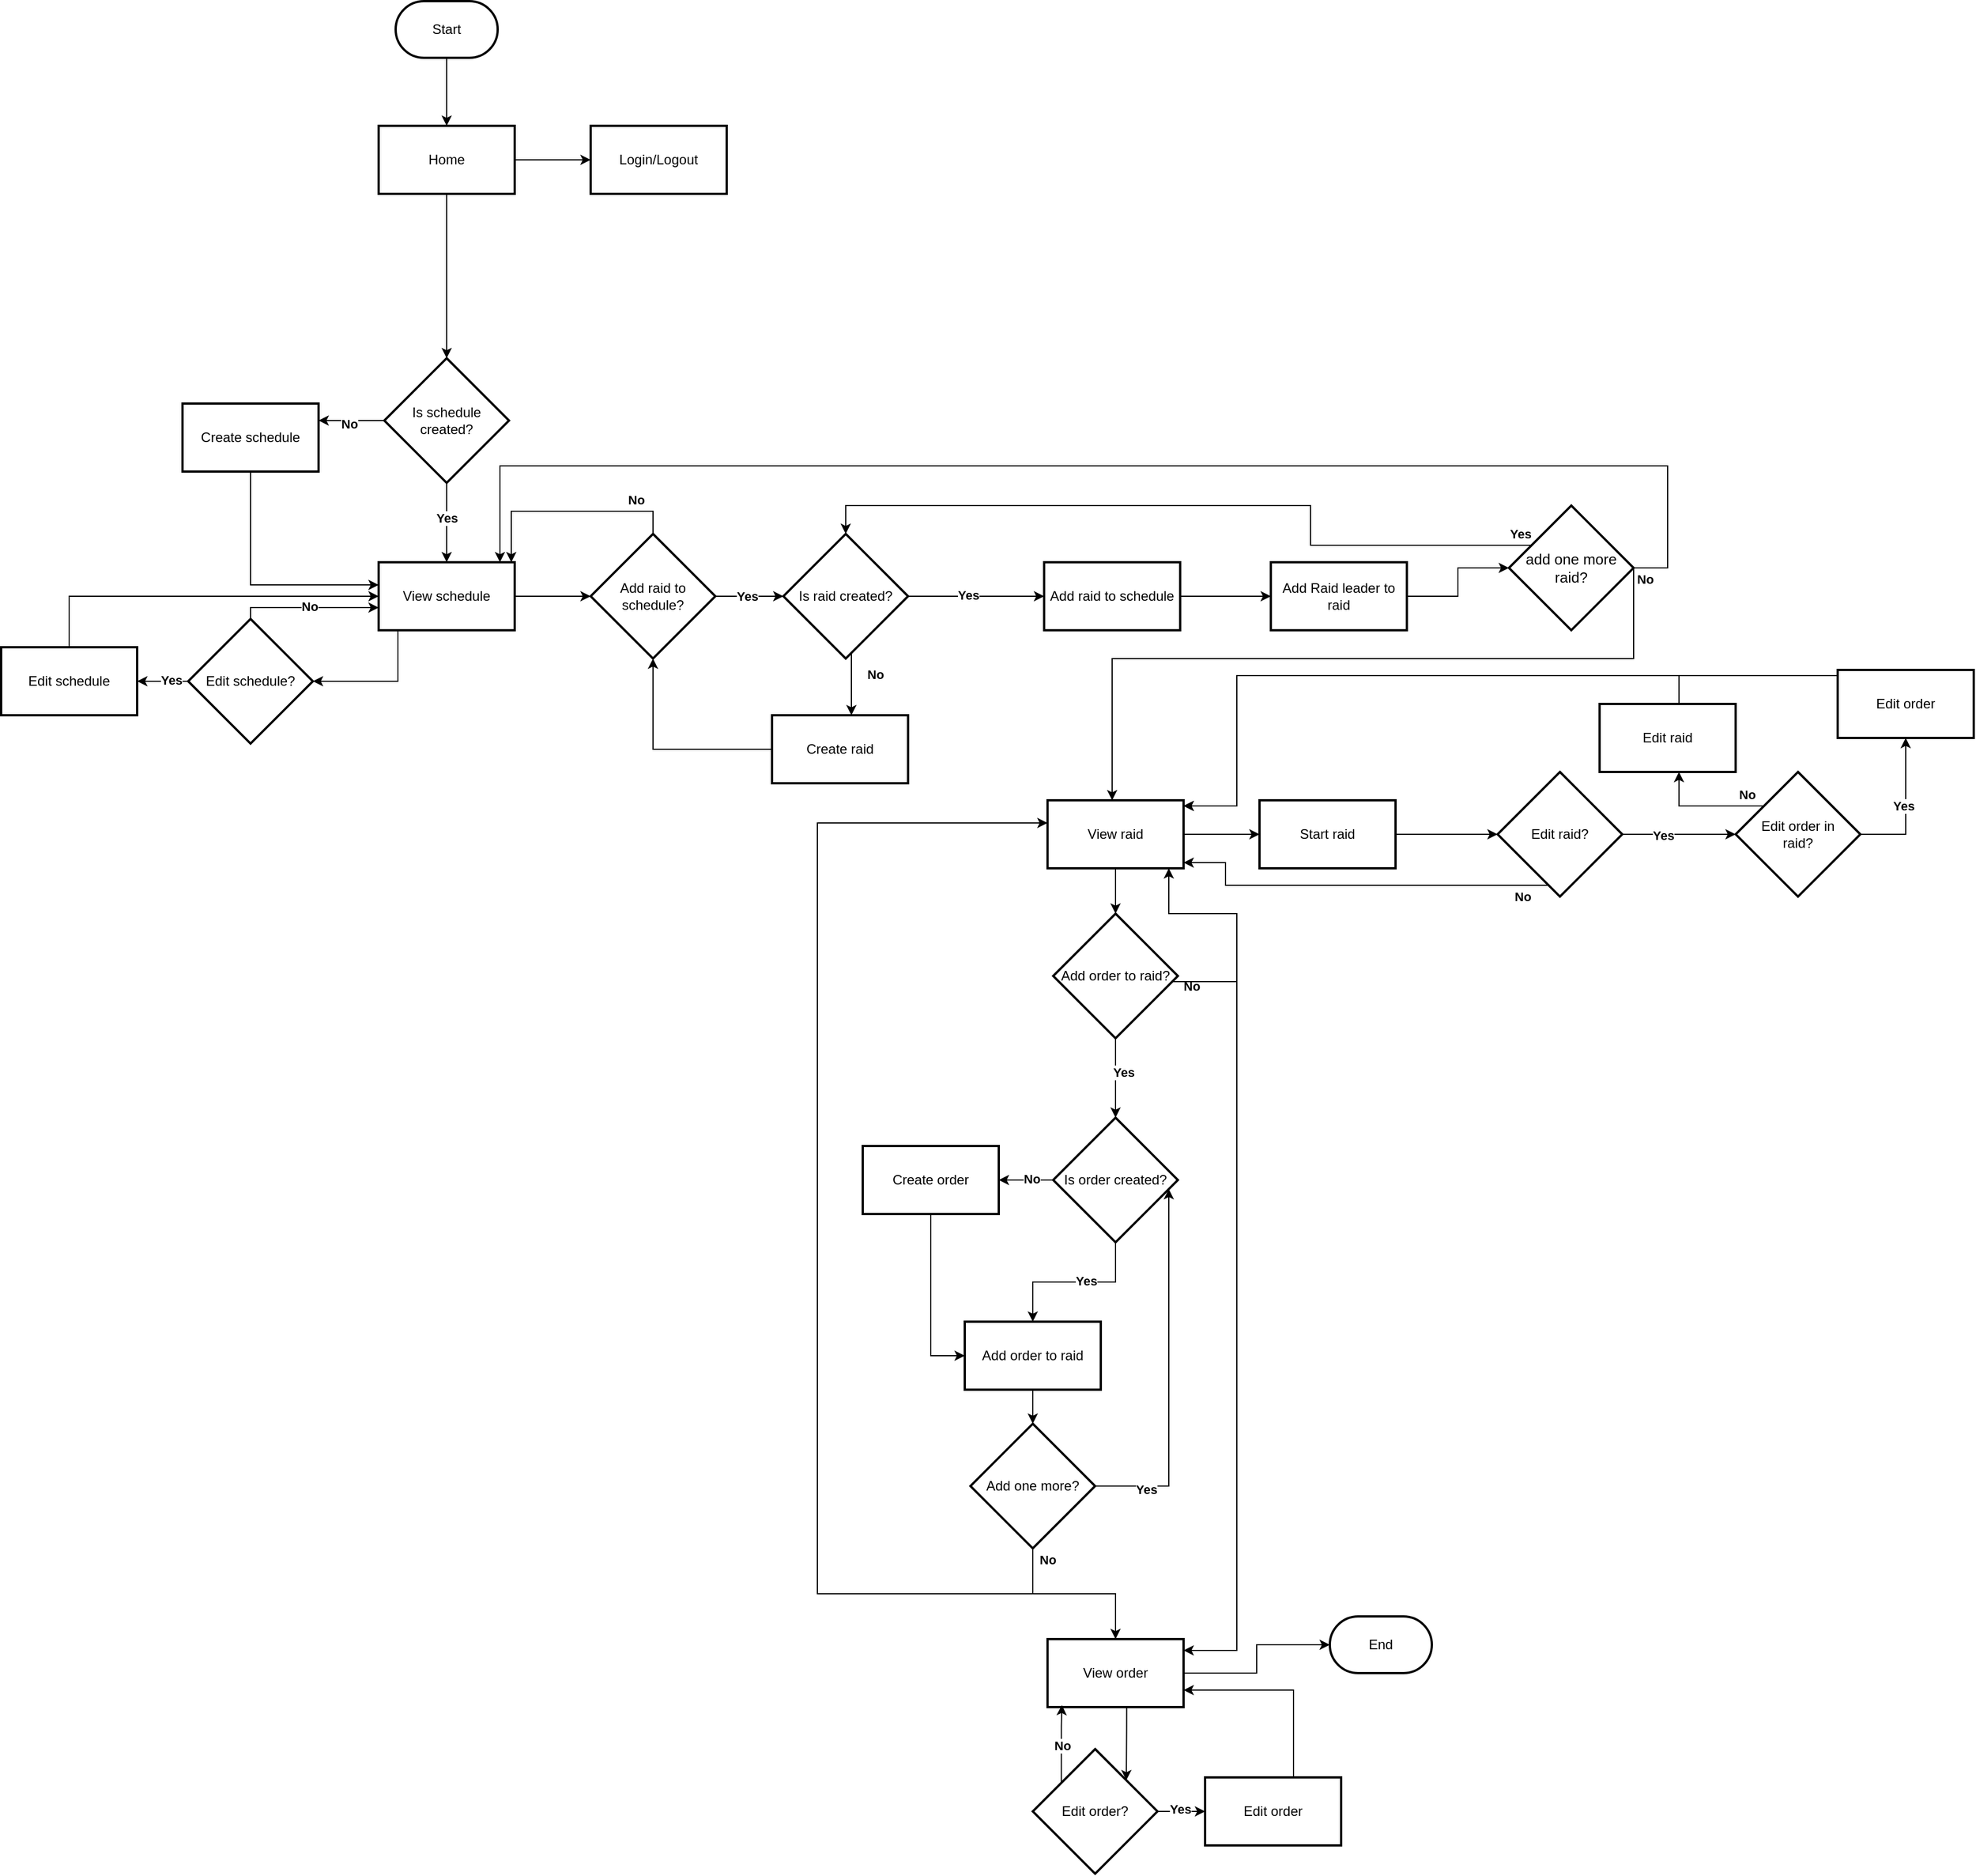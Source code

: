 <mxfile version="24.0.7" type="device">
  <diagram name="Страница — 1" id="7OQRktCnMxn6a3vghL9-">
    <mxGraphModel dx="-2081" dy="-30" grid="1" gridSize="10" guides="1" tooltips="1" connect="1" arrows="1" fold="1" page="1" pageScale="1" pageWidth="1169" pageHeight="827" math="0" shadow="0">
      <root>
        <mxCell id="0" />
        <mxCell id="1" parent="0" />
        <mxCell id="2JVEBRkklE1UxMJGmCin-64" value="" style="edgeStyle=orthogonalEdgeStyle;rounded=0;orthogonalLoop=1;jettySize=auto;html=1;" parent="1" source="2JVEBRkklE1UxMJGmCin-65" target="2JVEBRkklE1UxMJGmCin-68" edge="1">
          <mxGeometry relative="1" as="geometry" />
        </mxCell>
        <mxCell id="2JVEBRkklE1UxMJGmCin-65" value="Start" style="html=1;dashed=0;whiteSpace=wrap;shape=mxgraph.dfd.start;strokeWidth=2;" parent="1" vertex="1">
          <mxGeometry x="4708" y="1290" width="90" height="50" as="geometry" />
        </mxCell>
        <mxCell id="2JVEBRkklE1UxMJGmCin-66" value="" style="edgeStyle=orthogonalEdgeStyle;rounded=0;orthogonalLoop=1;jettySize=auto;html=1;" parent="1" source="2JVEBRkklE1UxMJGmCin-68" target="2JVEBRkklE1UxMJGmCin-69" edge="1">
          <mxGeometry relative="1" as="geometry" />
        </mxCell>
        <mxCell id="JwfLAMGaiQ_cneSkLYKq-1" style="edgeStyle=orthogonalEdgeStyle;rounded=0;orthogonalLoop=1;jettySize=auto;html=1;" parent="1" source="2JVEBRkklE1UxMJGmCin-68" target="2JVEBRkklE1UxMJGmCin-128" edge="1">
          <mxGeometry relative="1" as="geometry" />
        </mxCell>
        <mxCell id="2JVEBRkklE1UxMJGmCin-68" value="Home" style="whiteSpace=wrap;html=1;dashed=0;strokeWidth=2;" parent="1" vertex="1">
          <mxGeometry x="4693" y="1400" width="120" height="60" as="geometry" />
        </mxCell>
        <mxCell id="2JVEBRkklE1UxMJGmCin-69" value="Login/Logout" style="whiteSpace=wrap;html=1;dashed=0;strokeWidth=2;" parent="1" vertex="1">
          <mxGeometry x="4880" y="1400" width="120" height="60" as="geometry" />
        </mxCell>
        <mxCell id="2JVEBRkklE1UxMJGmCin-70" style="edgeStyle=orthogonalEdgeStyle;rounded=0;orthogonalLoop=1;jettySize=auto;html=1;entryX=1;entryY=0;entryDx=0;entryDy=0;exitX=0.582;exitY=0.97;exitDx=0;exitDy=0;exitPerimeter=0;" parent="1" source="2JVEBRkklE1UxMJGmCin-72" target="2JVEBRkklE1UxMJGmCin-87" edge="1">
          <mxGeometry relative="1" as="geometry">
            <mxPoint x="5345" y="2552" as="targetPoint" />
            <Array as="points" />
          </mxGeometry>
        </mxCell>
        <mxCell id="2JVEBRkklE1UxMJGmCin-71" style="edgeStyle=orthogonalEdgeStyle;rounded=0;orthogonalLoop=1;jettySize=auto;html=1;" parent="1" source="2JVEBRkklE1UxMJGmCin-72" target="2JVEBRkklE1UxMJGmCin-86" edge="1">
          <mxGeometry relative="1" as="geometry" />
        </mxCell>
        <mxCell id="2JVEBRkklE1UxMJGmCin-72" value="View order" style="whiteSpace=wrap;html=1;dashed=0;strokeWidth=2;" parent="1" vertex="1">
          <mxGeometry x="5283" y="2735" width="120" height="60" as="geometry" />
        </mxCell>
        <mxCell id="2JVEBRkklE1UxMJGmCin-73" value="" style="edgeStyle=orthogonalEdgeStyle;rounded=0;orthogonalLoop=1;jettySize=auto;html=1;" parent="1" source="2JVEBRkklE1UxMJGmCin-77" target="2JVEBRkklE1UxMJGmCin-79" edge="1">
          <mxGeometry relative="1" as="geometry" />
        </mxCell>
        <mxCell id="2JVEBRkklE1UxMJGmCin-74" value="No" style="edgeLabel;html=1;align=center;verticalAlign=middle;resizable=0;points=[];fontStyle=1" parent="2JVEBRkklE1UxMJGmCin-73" vertex="1" connectable="0">
          <mxGeometry x="-0.2" y="-1" relative="1" as="geometry">
            <mxPoint as="offset" />
          </mxGeometry>
        </mxCell>
        <mxCell id="2JVEBRkklE1UxMJGmCin-75" value="" style="edgeStyle=orthogonalEdgeStyle;rounded=0;orthogonalLoop=1;jettySize=auto;html=1;" parent="1" source="2JVEBRkklE1UxMJGmCin-77" target="2JVEBRkklE1UxMJGmCin-117" edge="1">
          <mxGeometry relative="1" as="geometry" />
        </mxCell>
        <mxCell id="2JVEBRkklE1UxMJGmCin-76" value="Yes" style="edgeLabel;html=1;align=center;verticalAlign=middle;resizable=0;points=[];fontStyle=1" parent="2JVEBRkklE1UxMJGmCin-75" vertex="1" connectable="0">
          <mxGeometry x="-0.138" y="-1" relative="1" as="geometry">
            <mxPoint as="offset" />
          </mxGeometry>
        </mxCell>
        <mxCell id="2JVEBRkklE1UxMJGmCin-77" value="Is order created?" style="rhombus;whiteSpace=wrap;html=1;dashed=0;strokeWidth=2;" parent="1" vertex="1">
          <mxGeometry x="5288" y="2275" width="110" height="110" as="geometry" />
        </mxCell>
        <mxCell id="2JVEBRkklE1UxMJGmCin-78" style="edgeStyle=orthogonalEdgeStyle;rounded=0;orthogonalLoop=1;jettySize=auto;html=1;" parent="1" source="2JVEBRkklE1UxMJGmCin-79" target="2JVEBRkklE1UxMJGmCin-117" edge="1">
          <mxGeometry relative="1" as="geometry">
            <Array as="points">
              <mxPoint x="5180" y="2485" />
            </Array>
          </mxGeometry>
        </mxCell>
        <mxCell id="2JVEBRkklE1UxMJGmCin-79" value="Create order" style="whiteSpace=wrap;html=1;dashed=0;strokeWidth=2;" parent="1" vertex="1">
          <mxGeometry x="5120" y="2300" width="120" height="60" as="geometry" />
        </mxCell>
        <mxCell id="2JVEBRkklE1UxMJGmCin-80" style="edgeStyle=orthogonalEdgeStyle;rounded=0;orthogonalLoop=1;jettySize=auto;html=1;entryX=0.106;entryY=0.97;entryDx=0;entryDy=0;exitX=0.229;exitY=0.29;exitDx=0;exitDy=0;exitPerimeter=0;entryPerimeter=0;" parent="1" source="2JVEBRkklE1UxMJGmCin-87" target="2JVEBRkklE1UxMJGmCin-72" edge="1">
          <mxGeometry relative="1" as="geometry">
            <mxPoint x="5320" y="2553" as="sourcePoint" />
            <Array as="points" />
          </mxGeometry>
        </mxCell>
        <mxCell id="2JVEBRkklE1UxMJGmCin-81" value="No" style="edgeLabel;html=1;align=center;verticalAlign=middle;resizable=0;points=[];fontStyle=1" parent="2JVEBRkklE1UxMJGmCin-80" vertex="1" connectable="0">
          <mxGeometry x="-0.007" y="-1" relative="1" as="geometry">
            <mxPoint as="offset" />
          </mxGeometry>
        </mxCell>
        <mxCell id="2JVEBRkklE1UxMJGmCin-82" value="" style="edgeStyle=orthogonalEdgeStyle;rounded=0;orthogonalLoop=1;jettySize=auto;html=1;" parent="1" source="2JVEBRkklE1UxMJGmCin-87" target="2JVEBRkklE1UxMJGmCin-85" edge="1">
          <mxGeometry relative="1" as="geometry">
            <mxPoint x="5388" y="2595" as="sourcePoint" />
          </mxGeometry>
        </mxCell>
        <mxCell id="2JVEBRkklE1UxMJGmCin-83" value="Yes" style="edgeLabel;html=1;align=center;verticalAlign=middle;resizable=0;points=[];fontStyle=1" parent="2JVEBRkklE1UxMJGmCin-82" vertex="1" connectable="0">
          <mxGeometry x="-0.058" y="2" relative="1" as="geometry">
            <mxPoint as="offset" />
          </mxGeometry>
        </mxCell>
        <mxCell id="2JVEBRkklE1UxMJGmCin-84" style="edgeStyle=orthogonalEdgeStyle;rounded=0;orthogonalLoop=1;jettySize=auto;html=1;entryX=1;entryY=0.75;entryDx=0;entryDy=0;exitX=0.5;exitY=0;exitDx=0;exitDy=0;" parent="1" source="2JVEBRkklE1UxMJGmCin-85" target="2JVEBRkklE1UxMJGmCin-72" edge="1">
          <mxGeometry relative="1" as="geometry">
            <Array as="points">
              <mxPoint x="5500" y="2857" />
              <mxPoint x="5500" y="2780" />
            </Array>
          </mxGeometry>
        </mxCell>
        <mxCell id="2JVEBRkklE1UxMJGmCin-85" value="Edit order" style="whiteSpace=wrap;html=1;dashed=0;strokeWidth=2;" parent="1" vertex="1">
          <mxGeometry x="5422" y="2857" width="120" height="60" as="geometry" />
        </mxCell>
        <mxCell id="2JVEBRkklE1UxMJGmCin-86" value="End" style="html=1;dashed=0;whiteSpace=wrap;shape=mxgraph.dfd.start;strokeWidth=2;" parent="1" vertex="1">
          <mxGeometry x="5532" y="2715" width="90" height="50" as="geometry" />
        </mxCell>
        <mxCell id="2JVEBRkklE1UxMJGmCin-87" value="Edit order?" style="rhombus;whiteSpace=wrap;html=1;dashed=0;strokeWidth=2;" parent="1" vertex="1">
          <mxGeometry x="5270" y="2832" width="110" height="110" as="geometry" />
        </mxCell>
        <mxCell id="2JVEBRkklE1UxMJGmCin-88" value="" style="edgeStyle=orthogonalEdgeStyle;rounded=0;orthogonalLoop=1;jettySize=auto;html=1;" parent="1" source="2JVEBRkklE1UxMJGmCin-93" target="2JVEBRkklE1UxMJGmCin-77" edge="1">
          <mxGeometry relative="1" as="geometry" />
        </mxCell>
        <mxCell id="2JVEBRkklE1UxMJGmCin-89" value="Yes" style="edgeLabel;html=1;align=center;verticalAlign=middle;resizable=0;points=[];fontStyle=1" parent="2JVEBRkklE1UxMJGmCin-88" vertex="1" connectable="0">
          <mxGeometry x="-0.272" y="-1" relative="1" as="geometry">
            <mxPoint x="8" y="4" as="offset" />
          </mxGeometry>
        </mxCell>
        <mxCell id="2JVEBRkklE1UxMJGmCin-90" style="edgeStyle=orthogonalEdgeStyle;rounded=0;orthogonalLoop=1;jettySize=auto;html=1;" parent="1" source="2JVEBRkklE1UxMJGmCin-93" target="2JVEBRkklE1UxMJGmCin-98" edge="1">
          <mxGeometry relative="1" as="geometry">
            <Array as="points">
              <mxPoint x="5450" y="2155" />
              <mxPoint x="5450" y="2095" />
              <mxPoint x="5390" y="2095" />
            </Array>
          </mxGeometry>
        </mxCell>
        <mxCell id="2JVEBRkklE1UxMJGmCin-91" value="No" style="edgeLabel;html=1;align=center;verticalAlign=middle;resizable=0;points=[];fontStyle=1" parent="2JVEBRkklE1UxMJGmCin-90" vertex="1" connectable="0">
          <mxGeometry x="-0.177" y="1" relative="1" as="geometry">
            <mxPoint x="-39" y="36" as="offset" />
          </mxGeometry>
        </mxCell>
        <mxCell id="2JVEBRkklE1UxMJGmCin-92" style="edgeStyle=orthogonalEdgeStyle;rounded=0;orthogonalLoop=1;jettySize=auto;html=1;" parent="1" source="2JVEBRkklE1UxMJGmCin-93" target="2JVEBRkklE1UxMJGmCin-72" edge="1">
          <mxGeometry relative="1" as="geometry">
            <Array as="points">
              <mxPoint x="5450" y="2155" />
              <mxPoint x="5450" y="2745" />
            </Array>
          </mxGeometry>
        </mxCell>
        <mxCell id="2JVEBRkklE1UxMJGmCin-93" value="Add order to raid?" style="rhombus;whiteSpace=wrap;html=1;dashed=0;strokeWidth=2;" parent="1" vertex="1">
          <mxGeometry x="5288" y="2095" width="110" height="110" as="geometry" />
        </mxCell>
        <mxCell id="2JVEBRkklE1UxMJGmCin-96" value="" style="edgeStyle=orthogonalEdgeStyle;rounded=0;orthogonalLoop=1;jettySize=auto;html=1;" parent="1" source="2JVEBRkklE1UxMJGmCin-98" target="2JVEBRkklE1UxMJGmCin-100" edge="1">
          <mxGeometry relative="1" as="geometry" />
        </mxCell>
        <mxCell id="2JVEBRkklE1UxMJGmCin-97" value="" style="edgeStyle=orthogonalEdgeStyle;rounded=0;orthogonalLoop=1;jettySize=auto;html=1;" parent="1" source="2JVEBRkklE1UxMJGmCin-98" target="2JVEBRkklE1UxMJGmCin-93" edge="1">
          <mxGeometry relative="1" as="geometry" />
        </mxCell>
        <mxCell id="2JVEBRkklE1UxMJGmCin-98" value="View raid" style="whiteSpace=wrap;html=1;dashed=0;strokeWidth=2;" parent="1" vertex="1">
          <mxGeometry x="5283" y="1995" width="120" height="60" as="geometry" />
        </mxCell>
        <mxCell id="2JVEBRkklE1UxMJGmCin-99" value="" style="edgeStyle=orthogonalEdgeStyle;rounded=0;orthogonalLoop=1;jettySize=auto;html=1;" parent="1" source="2JVEBRkklE1UxMJGmCin-100" target="2JVEBRkklE1UxMJGmCin-106" edge="1">
          <mxGeometry relative="1" as="geometry" />
        </mxCell>
        <mxCell id="2JVEBRkklE1UxMJGmCin-100" value="Start raid" style="whiteSpace=wrap;html=1;dashed=0;strokeWidth=2;" parent="1" vertex="1">
          <mxGeometry x="5470" y="1995" width="120" height="60" as="geometry" />
        </mxCell>
        <mxCell id="2JVEBRkklE1UxMJGmCin-101" style="edgeStyle=orthogonalEdgeStyle;rounded=0;orthogonalLoop=1;jettySize=auto;html=1;" parent="1" source="2JVEBRkklE1UxMJGmCin-106" target="2JVEBRkklE1UxMJGmCin-98" edge="1">
          <mxGeometry relative="1" as="geometry">
            <Array as="points">
              <mxPoint x="5440" y="2070" />
              <mxPoint x="5440" y="2050" />
            </Array>
          </mxGeometry>
        </mxCell>
        <mxCell id="2JVEBRkklE1UxMJGmCin-167" value="No" style="edgeLabel;html=1;align=center;verticalAlign=middle;resizable=0;points=[];fontStyle=1" parent="2JVEBRkklE1UxMJGmCin-101" vertex="1" connectable="0">
          <mxGeometry x="-0.455" relative="1" as="geometry">
            <mxPoint x="70" y="10" as="offset" />
          </mxGeometry>
        </mxCell>
        <mxCell id="2JVEBRkklE1UxMJGmCin-105" value="" style="edgeStyle=orthogonalEdgeStyle;rounded=0;orthogonalLoop=1;jettySize=auto;html=1;" parent="1" source="2JVEBRkklE1UxMJGmCin-106" target="2JVEBRkklE1UxMJGmCin-113" edge="1">
          <mxGeometry relative="1" as="geometry" />
        </mxCell>
        <mxCell id="2JVEBRkklE1UxMJGmCin-165" value="Yes" style="edgeLabel;html=1;align=center;verticalAlign=middle;resizable=0;points=[];fontStyle=1" parent="2JVEBRkklE1UxMJGmCin-105" vertex="1" connectable="0">
          <mxGeometry x="-0.282" y="-1" relative="1" as="geometry">
            <mxPoint as="offset" />
          </mxGeometry>
        </mxCell>
        <mxCell id="2JVEBRkklE1UxMJGmCin-106" value="Edit raid?" style="rhombus;whiteSpace=wrap;html=1;dashed=0;strokeWidth=2;" parent="1" vertex="1">
          <mxGeometry x="5680" y="1970" width="110" height="110" as="geometry" />
        </mxCell>
        <mxCell id="2JVEBRkklE1UxMJGmCin-107" style="edgeStyle=orthogonalEdgeStyle;rounded=0;orthogonalLoop=1;jettySize=auto;html=1;" parent="1" source="2JVEBRkklE1UxMJGmCin-108" target="2JVEBRkklE1UxMJGmCin-98" edge="1">
          <mxGeometry relative="1" as="geometry">
            <Array as="points">
              <mxPoint x="5840" y="1885" />
              <mxPoint x="5450" y="1885" />
              <mxPoint x="5450" y="2000" />
            </Array>
          </mxGeometry>
        </mxCell>
        <mxCell id="2JVEBRkklE1UxMJGmCin-108" value="Edit raid" style="whiteSpace=wrap;html=1;dashed=0;strokeWidth=2;" parent="1" vertex="1">
          <mxGeometry x="5770" y="1910" width="120" height="60" as="geometry" />
        </mxCell>
        <mxCell id="2JVEBRkklE1UxMJGmCin-109" style="edgeStyle=orthogonalEdgeStyle;rounded=0;orthogonalLoop=1;jettySize=auto;html=1;" parent="1" source="2JVEBRkklE1UxMJGmCin-113" target="2JVEBRkklE1UxMJGmCin-115" edge="1">
          <mxGeometry relative="1" as="geometry">
            <Array as="points">
              <mxPoint x="6040" y="2025" />
            </Array>
          </mxGeometry>
        </mxCell>
        <mxCell id="2JVEBRkklE1UxMJGmCin-110" value="Yes" style="edgeLabel;html=1;align=center;verticalAlign=middle;resizable=0;points=[];fontStyle=1" parent="2JVEBRkklE1UxMJGmCin-109" vertex="1" connectable="0">
          <mxGeometry x="0.05" y="2" relative="1" as="geometry">
            <mxPoint as="offset" />
          </mxGeometry>
        </mxCell>
        <mxCell id="2JVEBRkklE1UxMJGmCin-111" style="edgeStyle=orthogonalEdgeStyle;rounded=0;orthogonalLoop=1;jettySize=auto;html=1;" parent="1" source="2JVEBRkklE1UxMJGmCin-113" target="2JVEBRkklE1UxMJGmCin-108" edge="1">
          <mxGeometry relative="1" as="geometry">
            <Array as="points">
              <mxPoint x="5840" y="2000" />
            </Array>
          </mxGeometry>
        </mxCell>
        <mxCell id="2JVEBRkklE1UxMJGmCin-112" value="No" style="edgeLabel;html=1;align=center;verticalAlign=middle;resizable=0;points=[];fontStyle=1" parent="2JVEBRkklE1UxMJGmCin-111" vertex="1" connectable="0">
          <mxGeometry x="-0.903" y="2" relative="1" as="geometry">
            <mxPoint x="30" y="-12" as="offset" />
          </mxGeometry>
        </mxCell>
        <mxCell id="2JVEBRkklE1UxMJGmCin-166" value="No" style="edgeLabel;html=1;align=center;verticalAlign=middle;resizable=0;points=[];fontStyle=1" parent="2JVEBRkklE1UxMJGmCin-111" vertex="1" connectable="0">
          <mxGeometry x="-0.333" y="2" relative="1" as="geometry">
            <mxPoint x="20" y="-12" as="offset" />
          </mxGeometry>
        </mxCell>
        <mxCell id="2JVEBRkklE1UxMJGmCin-113" value="Edit order in&lt;br&gt;raid?" style="rhombus;whiteSpace=wrap;html=1;dashed=0;strokeWidth=2;" parent="1" vertex="1">
          <mxGeometry x="5890" y="1970" width="110" height="110" as="geometry" />
        </mxCell>
        <mxCell id="2JVEBRkklE1UxMJGmCin-114" style="edgeStyle=orthogonalEdgeStyle;rounded=0;orthogonalLoop=1;jettySize=auto;html=1;" parent="1" source="2JVEBRkklE1UxMJGmCin-115" target="2JVEBRkklE1UxMJGmCin-98" edge="1">
          <mxGeometry relative="1" as="geometry">
            <Array as="points">
              <mxPoint x="5450" y="1885" />
              <mxPoint x="5450" y="2000" />
            </Array>
          </mxGeometry>
        </mxCell>
        <mxCell id="2JVEBRkklE1UxMJGmCin-115" value="Edit order" style="whiteSpace=wrap;html=1;dashed=0;strokeWidth=2;" parent="1" vertex="1">
          <mxGeometry x="5980" y="1880" width="120" height="60" as="geometry" />
        </mxCell>
        <mxCell id="2JVEBRkklE1UxMJGmCin-116" value="" style="edgeStyle=orthogonalEdgeStyle;rounded=0;orthogonalLoop=1;jettySize=auto;html=1;" parent="1" source="2JVEBRkklE1UxMJGmCin-117" target="2JVEBRkklE1UxMJGmCin-123" edge="1">
          <mxGeometry relative="1" as="geometry" />
        </mxCell>
        <mxCell id="2JVEBRkklE1UxMJGmCin-117" value="Add order to raid" style="whiteSpace=wrap;html=1;dashed=0;strokeWidth=2;" parent="1" vertex="1">
          <mxGeometry x="5210" y="2455" width="120" height="60" as="geometry" />
        </mxCell>
        <mxCell id="2JVEBRkklE1UxMJGmCin-118" style="edgeStyle=orthogonalEdgeStyle;rounded=0;orthogonalLoop=1;jettySize=auto;html=1;" parent="1" source="2JVEBRkklE1UxMJGmCin-123" target="2JVEBRkklE1UxMJGmCin-77" edge="1">
          <mxGeometry relative="1" as="geometry">
            <Array as="points">
              <mxPoint x="5390" y="2600" />
            </Array>
          </mxGeometry>
        </mxCell>
        <mxCell id="2JVEBRkklE1UxMJGmCin-119" value="Yes" style="edgeLabel;html=1;align=center;verticalAlign=middle;resizable=0;points=[];fontStyle=1" parent="2JVEBRkklE1UxMJGmCin-118" vertex="1" connectable="0">
          <mxGeometry x="-0.725" y="-3" relative="1" as="geometry">
            <mxPoint as="offset" />
          </mxGeometry>
        </mxCell>
        <mxCell id="2JVEBRkklE1UxMJGmCin-120" style="edgeStyle=orthogonalEdgeStyle;rounded=0;orthogonalLoop=1;jettySize=auto;html=1;" parent="1" source="2JVEBRkklE1UxMJGmCin-123" target="2JVEBRkklE1UxMJGmCin-72" edge="1">
          <mxGeometry relative="1" as="geometry" />
        </mxCell>
        <mxCell id="2JVEBRkklE1UxMJGmCin-121" value="No" style="edgeLabel;html=1;align=center;verticalAlign=middle;resizable=0;points=[];fontStyle=1" parent="2JVEBRkklE1UxMJGmCin-120" vertex="1" connectable="0">
          <mxGeometry x="-0.39" y="-1" relative="1" as="geometry">
            <mxPoint x="6" y="-31" as="offset" />
          </mxGeometry>
        </mxCell>
        <mxCell id="2JVEBRkklE1UxMJGmCin-122" style="edgeStyle=orthogonalEdgeStyle;rounded=0;orthogonalLoop=1;jettySize=auto;html=1;" parent="1" source="2JVEBRkklE1UxMJGmCin-123" target="2JVEBRkklE1UxMJGmCin-98" edge="1">
          <mxGeometry relative="1" as="geometry">
            <Array as="points">
              <mxPoint x="5270" y="2695" />
              <mxPoint x="5080" y="2695" />
              <mxPoint x="5080" y="2015" />
            </Array>
          </mxGeometry>
        </mxCell>
        <mxCell id="2JVEBRkklE1UxMJGmCin-123" value="Add one more?" style="rhombus;whiteSpace=wrap;html=1;dashed=0;strokeWidth=2;" parent="1" vertex="1">
          <mxGeometry x="5215" y="2545" width="110" height="110" as="geometry" />
        </mxCell>
        <mxCell id="2JVEBRkklE1UxMJGmCin-124" style="edgeStyle=orthogonalEdgeStyle;rounded=0;orthogonalLoop=1;jettySize=auto;html=1;" parent="1" source="2JVEBRkklE1UxMJGmCin-128" target="2JVEBRkklE1UxMJGmCin-134" edge="1">
          <mxGeometry relative="1" as="geometry">
            <Array as="points">
              <mxPoint x="4630" y="1675" />
              <mxPoint x="4630" y="1675" />
            </Array>
          </mxGeometry>
        </mxCell>
        <mxCell id="2JVEBRkklE1UxMJGmCin-125" value="No" style="edgeLabel;html=1;align=center;verticalAlign=middle;resizable=0;points=[];fontStyle=1" parent="2JVEBRkklE1UxMJGmCin-124" vertex="1" connectable="0">
          <mxGeometry x="0.084" y="3" relative="1" as="geometry">
            <mxPoint as="offset" />
          </mxGeometry>
        </mxCell>
        <mxCell id="2JVEBRkklE1UxMJGmCin-126" value="" style="edgeStyle=orthogonalEdgeStyle;rounded=0;orthogonalLoop=1;jettySize=auto;html=1;" parent="1" source="2JVEBRkklE1UxMJGmCin-128" target="2JVEBRkklE1UxMJGmCin-132" edge="1">
          <mxGeometry relative="1" as="geometry" />
        </mxCell>
        <mxCell id="2JVEBRkklE1UxMJGmCin-127" value="Yes" style="edgeLabel;html=1;align=center;verticalAlign=middle;resizable=0;points=[];fontStyle=1" parent="2JVEBRkklE1UxMJGmCin-126" vertex="1" connectable="0">
          <mxGeometry x="-0.12" relative="1" as="geometry">
            <mxPoint as="offset" />
          </mxGeometry>
        </mxCell>
        <mxCell id="2JVEBRkklE1UxMJGmCin-128" value="Is schedule&lt;div&gt;created?&lt;/div&gt;" style="rhombus;whiteSpace=wrap;html=1;dashed=0;strokeWidth=2;" parent="1" vertex="1">
          <mxGeometry x="4698" y="1605" width="110" height="110" as="geometry" />
        </mxCell>
        <mxCell id="2JVEBRkklE1UxMJGmCin-129" value="" style="edgeStyle=orthogonalEdgeStyle;rounded=0;orthogonalLoop=1;jettySize=auto;html=1;" parent="1" source="2JVEBRkklE1UxMJGmCin-132" target="2JVEBRkklE1UxMJGmCin-139" edge="1">
          <mxGeometry relative="1" as="geometry" />
        </mxCell>
        <mxCell id="2JVEBRkklE1UxMJGmCin-130" style="edgeStyle=orthogonalEdgeStyle;rounded=0;orthogonalLoop=1;jettySize=auto;html=1;" parent="1" source="2JVEBRkklE1UxMJGmCin-132" target="2JVEBRkklE1UxMJGmCin-162" edge="1">
          <mxGeometry relative="1" as="geometry">
            <Array as="points">
              <mxPoint x="4710" y="1890" />
            </Array>
            <mxPoint x="4635" y="1890" as="targetPoint" />
          </mxGeometry>
        </mxCell>
        <mxCell id="2JVEBRkklE1UxMJGmCin-132" value="View schedule" style="whiteSpace=wrap;html=1;dashed=0;strokeWidth=2;" parent="1" vertex="1">
          <mxGeometry x="4693" y="1785" width="120" height="60" as="geometry" />
        </mxCell>
        <mxCell id="2JVEBRkklE1UxMJGmCin-133" style="edgeStyle=orthogonalEdgeStyle;rounded=0;orthogonalLoop=1;jettySize=auto;html=1;" parent="1" source="2JVEBRkklE1UxMJGmCin-134" target="2JVEBRkklE1UxMJGmCin-132" edge="1">
          <mxGeometry relative="1" as="geometry">
            <Array as="points">
              <mxPoint x="4580" y="1805" />
            </Array>
          </mxGeometry>
        </mxCell>
        <mxCell id="2JVEBRkklE1UxMJGmCin-134" value="Create schedule" style="whiteSpace=wrap;html=1;dashed=0;strokeWidth=2;direction=west;" parent="1" vertex="1">
          <mxGeometry x="4520" y="1645" width="120" height="60" as="geometry" />
        </mxCell>
        <mxCell id="2JVEBRkklE1UxMJGmCin-135" value="" style="edgeStyle=orthogonalEdgeStyle;rounded=0;orthogonalLoop=1;jettySize=auto;html=1;" parent="1" source="2JVEBRkklE1UxMJGmCin-139" target="2JVEBRkklE1UxMJGmCin-146" edge="1">
          <mxGeometry relative="1" as="geometry" />
        </mxCell>
        <mxCell id="2JVEBRkklE1UxMJGmCin-136" value="Yes" style="edgeLabel;html=1;align=center;verticalAlign=middle;resizable=0;points=[];fontStyle=1" parent="2JVEBRkklE1UxMJGmCin-135" vertex="1" connectable="0">
          <mxGeometry x="-0.067" relative="1" as="geometry">
            <mxPoint as="offset" />
          </mxGeometry>
        </mxCell>
        <mxCell id="2JVEBRkklE1UxMJGmCin-137" style="edgeStyle=orthogonalEdgeStyle;rounded=0;orthogonalLoop=1;jettySize=auto;html=1;" parent="1" source="2JVEBRkklE1UxMJGmCin-146" target="2JVEBRkklE1UxMJGmCin-152" edge="1">
          <mxGeometry relative="1" as="geometry">
            <Array as="points">
              <mxPoint x="5110" y="1890" />
              <mxPoint x="5110" y="1890" />
            </Array>
          </mxGeometry>
        </mxCell>
        <mxCell id="2JVEBRkklE1UxMJGmCin-138" value="No" style="edgeLabel;html=1;align=center;verticalAlign=middle;resizable=0;points=[];fontStyle=1" parent="2JVEBRkklE1UxMJGmCin-137" vertex="1" connectable="0">
          <mxGeometry x="-0.432" y="2" relative="1" as="geometry">
            <mxPoint x="19" y="3" as="offset" />
          </mxGeometry>
        </mxCell>
        <mxCell id="2JVEBRkklE1UxMJGmCin-170" style="edgeStyle=orthogonalEdgeStyle;rounded=0;orthogonalLoop=1;jettySize=auto;html=1;" parent="1" source="2JVEBRkklE1UxMJGmCin-139" target="2JVEBRkklE1UxMJGmCin-132" edge="1">
          <mxGeometry relative="1" as="geometry">
            <Array as="points">
              <mxPoint x="4935" y="1740" />
              <mxPoint x="4810" y="1740" />
            </Array>
          </mxGeometry>
        </mxCell>
        <mxCell id="2JVEBRkklE1UxMJGmCin-171" value="No" style="edgeLabel;html=1;align=center;verticalAlign=middle;resizable=0;points=[];fontStyle=1" parent="2JVEBRkklE1UxMJGmCin-170" vertex="1" connectable="0">
          <mxGeometry x="-0.402" relative="1" as="geometry">
            <mxPoint x="22" y="-10" as="offset" />
          </mxGeometry>
        </mxCell>
        <mxCell id="2JVEBRkklE1UxMJGmCin-139" value="Add raid to schedule?" style="rhombus;whiteSpace=wrap;html=1;dashed=0;strokeWidth=2;" parent="1" vertex="1">
          <mxGeometry x="4880" y="1760" width="110" height="110" as="geometry" />
        </mxCell>
        <mxCell id="2JVEBRkklE1UxMJGmCin-172" style="edgeStyle=orthogonalEdgeStyle;rounded=0;orthogonalLoop=1;jettySize=auto;html=1;exitX=1;exitY=0.5;exitDx=0;exitDy=0;" parent="1" source="2JVEBRkklE1UxMJGmCin-157" target="2JVEBRkklE1UxMJGmCin-98" edge="1">
          <mxGeometry relative="1" as="geometry">
            <Array as="points">
              <mxPoint x="5800" y="1870" />
              <mxPoint x="5340" y="1870" />
            </Array>
          </mxGeometry>
        </mxCell>
        <mxCell id="L4UzL8pncSKEp3Gbq7LT-2" value="" style="edgeStyle=orthogonalEdgeStyle;rounded=0;orthogonalLoop=1;jettySize=auto;html=1;" parent="1" source="2JVEBRkklE1UxMJGmCin-141" target="L4UzL8pncSKEp3Gbq7LT-1" edge="1">
          <mxGeometry relative="1" as="geometry" />
        </mxCell>
        <mxCell id="2JVEBRkklE1UxMJGmCin-141" value="Add raid to schedule" style="whiteSpace=wrap;html=1;dashed=0;strokeWidth=2;" parent="1" vertex="1">
          <mxGeometry x="5280" y="1785" width="120" height="60" as="geometry" />
        </mxCell>
        <mxCell id="2JVEBRkklE1UxMJGmCin-142" value="" style="edgeStyle=orthogonalEdgeStyle;rounded=0;orthogonalLoop=1;jettySize=auto;html=1;" parent="1" source="2JVEBRkklE1UxMJGmCin-146" target="2JVEBRkklE1UxMJGmCin-141" edge="1">
          <mxGeometry relative="1" as="geometry" />
        </mxCell>
        <mxCell id="2JVEBRkklE1UxMJGmCin-143" value="Yes" style="edgeLabel;html=1;align=center;verticalAlign=middle;resizable=0;points=[];fontStyle=1" parent="2JVEBRkklE1UxMJGmCin-142" vertex="1" connectable="0">
          <mxGeometry x="-0.123" y="1" relative="1" as="geometry">
            <mxPoint as="offset" />
          </mxGeometry>
        </mxCell>
        <mxCell id="2JVEBRkklE1UxMJGmCin-146" value="Is raid created?" style="rhombus;whiteSpace=wrap;html=1;dashed=0;strokeWidth=2;" parent="1" vertex="1">
          <mxGeometry x="5050" y="1760" width="110" height="110" as="geometry" />
        </mxCell>
        <mxCell id="2JVEBRkklE1UxMJGmCin-147" value="" style="edgeStyle=orthogonalEdgeStyle;rounded=0;orthogonalLoop=1;jettySize=auto;html=1;" parent="1" source="2JVEBRkklE1UxMJGmCin-162" target="2JVEBRkklE1UxMJGmCin-163" edge="1">
          <mxGeometry relative="1" as="geometry">
            <mxPoint x="4480" y="1890" as="targetPoint" />
            <Array as="points" />
            <mxPoint x="4525" y="1890" as="sourcePoint" />
          </mxGeometry>
        </mxCell>
        <mxCell id="2JVEBRkklE1UxMJGmCin-148" value="Yes" style="edgeLabel;html=1;align=center;verticalAlign=middle;resizable=0;points=[];fontStyle=1" parent="2JVEBRkklE1UxMJGmCin-147" vertex="1" connectable="0">
          <mxGeometry x="-0.304" y="-1" relative="1" as="geometry">
            <mxPoint as="offset" />
          </mxGeometry>
        </mxCell>
        <mxCell id="2JVEBRkklE1UxMJGmCin-149" style="edgeStyle=orthogonalEdgeStyle;rounded=0;orthogonalLoop=1;jettySize=auto;html=1;" parent="1" source="2JVEBRkklE1UxMJGmCin-162" target="2JVEBRkklE1UxMJGmCin-132" edge="1">
          <mxGeometry relative="1" as="geometry">
            <Array as="points">
              <mxPoint x="4580" y="1825" />
            </Array>
            <mxPoint x="4580" y="1835" as="sourcePoint" />
          </mxGeometry>
        </mxCell>
        <mxCell id="2JVEBRkklE1UxMJGmCin-150" value="No" style="edgeLabel;html=1;align=center;verticalAlign=middle;resizable=0;points=[];fontStyle=1" parent="2JVEBRkklE1UxMJGmCin-149" vertex="1" connectable="0">
          <mxGeometry x="0.009" y="1" relative="1" as="geometry">
            <mxPoint as="offset" />
          </mxGeometry>
        </mxCell>
        <mxCell id="2JVEBRkklE1UxMJGmCin-169" style="edgeStyle=orthogonalEdgeStyle;rounded=0;orthogonalLoop=1;jettySize=auto;html=1;" parent="1" source="2JVEBRkklE1UxMJGmCin-152" target="2JVEBRkklE1UxMJGmCin-139" edge="1">
          <mxGeometry relative="1" as="geometry" />
        </mxCell>
        <mxCell id="2JVEBRkklE1UxMJGmCin-152" value="Create raid" style="whiteSpace=wrap;html=1;dashed=0;strokeWidth=2;" parent="1" vertex="1">
          <mxGeometry x="5040" y="1920" width="120" height="60" as="geometry" />
        </mxCell>
        <mxCell id="2JVEBRkklE1UxMJGmCin-153" style="edgeStyle=orthogonalEdgeStyle;rounded=0;orthogonalLoop=1;jettySize=auto;html=1;exitX=1;exitY=0.5;exitDx=0;exitDy=0;" parent="1" source="2JVEBRkklE1UxMJGmCin-157" target="2JVEBRkklE1UxMJGmCin-132" edge="1">
          <mxGeometry relative="1" as="geometry">
            <Array as="points">
              <mxPoint x="5830" y="1790" />
              <mxPoint x="5830" y="1700" />
              <mxPoint x="4800" y="1700" />
            </Array>
          </mxGeometry>
        </mxCell>
        <mxCell id="2JVEBRkklE1UxMJGmCin-154" value="No" style="edgeLabel;html=1;align=center;verticalAlign=middle;resizable=0;points=[];fontStyle=1" parent="2JVEBRkklE1UxMJGmCin-153" vertex="1" connectable="0">
          <mxGeometry x="-0.869" relative="1" as="geometry">
            <mxPoint x="-20" y="61" as="offset" />
          </mxGeometry>
        </mxCell>
        <mxCell id="2JVEBRkklE1UxMJGmCin-155" style="edgeStyle=orthogonalEdgeStyle;rounded=0;orthogonalLoop=1;jettySize=auto;html=1;" parent="1" source="2JVEBRkklE1UxMJGmCin-157" target="2JVEBRkklE1UxMJGmCin-146" edge="1">
          <mxGeometry relative="1" as="geometry">
            <Array as="points">
              <mxPoint x="5515" y="1770" />
              <mxPoint x="5515" y="1735" />
              <mxPoint x="5105" y="1735" />
            </Array>
          </mxGeometry>
        </mxCell>
        <mxCell id="2JVEBRkklE1UxMJGmCin-156" value="Yes" style="edgeLabel;html=1;align=center;verticalAlign=middle;resizable=0;points=[];fontStyle=1" parent="2JVEBRkklE1UxMJGmCin-155" vertex="1" connectable="0">
          <mxGeometry x="-0.391" y="-3" relative="1" as="geometry">
            <mxPoint x="182" y="-3" as="offset" />
          </mxGeometry>
        </mxCell>
        <mxCell id="2JVEBRkklE1UxMJGmCin-157" value="&lt;font style=&quot;font-size: 13px;&quot;&gt;add one more raid?&lt;/font&gt;" style="rhombus;whiteSpace=wrap;html=1;dashed=0;strokeWidth=2;" parent="1" vertex="1">
          <mxGeometry x="5690" y="1735" width="110" height="110" as="geometry" />
        </mxCell>
        <mxCell id="2JVEBRkklE1UxMJGmCin-158" style="edgeStyle=orthogonalEdgeStyle;rounded=0;orthogonalLoop=1;jettySize=auto;html=1;" parent="1" source="2JVEBRkklE1UxMJGmCin-163" target="2JVEBRkklE1UxMJGmCin-132" edge="1">
          <mxGeometry relative="1" as="geometry">
            <Array as="points">
              <mxPoint x="4420" y="1815" />
            </Array>
            <mxPoint x="4420" y="1860" as="sourcePoint" />
          </mxGeometry>
        </mxCell>
        <mxCell id="2JVEBRkklE1UxMJGmCin-162" value="Edit schedule?" style="rhombus;whiteSpace=wrap;html=1;dashed=0;strokeWidth=2;" parent="1" vertex="1">
          <mxGeometry x="4525" y="1835" width="110" height="110" as="geometry" />
        </mxCell>
        <mxCell id="2JVEBRkklE1UxMJGmCin-163" value="Edit schedule" style="whiteSpace=wrap;html=1;dashed=0;strokeWidth=2;" parent="1" vertex="1">
          <mxGeometry x="4360" y="1860" width="120" height="60" as="geometry" />
        </mxCell>
        <mxCell id="L4UzL8pncSKEp3Gbq7LT-3" value="" style="edgeStyle=orthogonalEdgeStyle;rounded=0;orthogonalLoop=1;jettySize=auto;html=1;" parent="1" source="L4UzL8pncSKEp3Gbq7LT-1" target="2JVEBRkklE1UxMJGmCin-157" edge="1">
          <mxGeometry relative="1" as="geometry" />
        </mxCell>
        <mxCell id="L4UzL8pncSKEp3Gbq7LT-1" value="Add Raid leader to raid" style="whiteSpace=wrap;html=1;dashed=0;strokeWidth=2;" parent="1" vertex="1">
          <mxGeometry x="5480" y="1785" width="120" height="60" as="geometry" />
        </mxCell>
      </root>
    </mxGraphModel>
  </diagram>
</mxfile>
